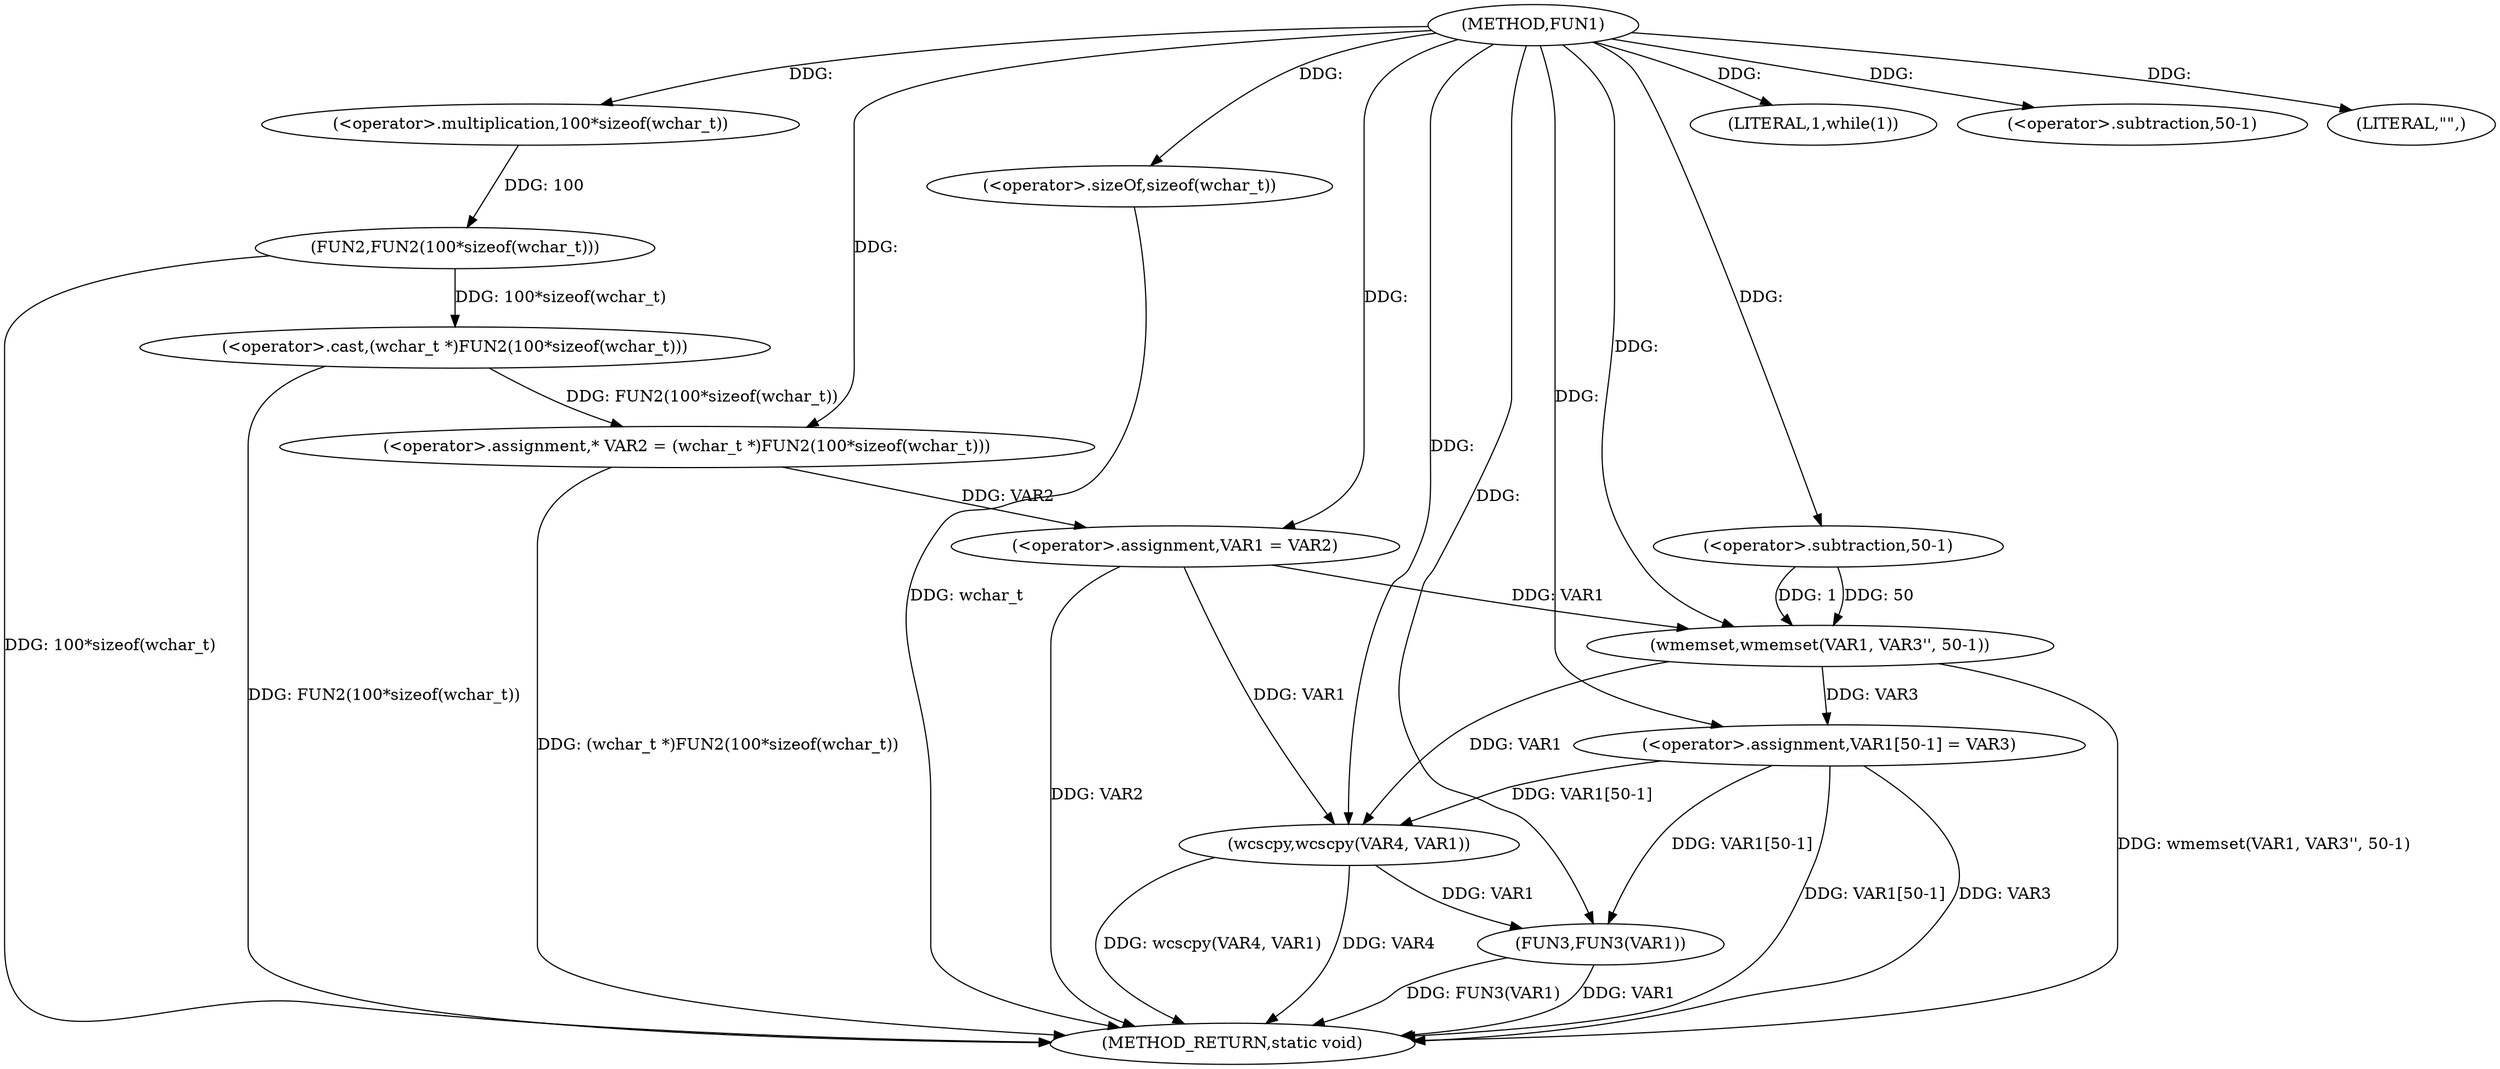 digraph FUN1 {  
"1000100" [label = "(METHOD,FUN1)" ]
"1000140" [label = "(METHOD_RETURN,static void)" ]
"1000104" [label = "(<operator>.assignment,* VAR2 = (wchar_t *)FUN2(100*sizeof(wchar_t)))" ]
"1000106" [label = "(<operator>.cast,(wchar_t *)FUN2(100*sizeof(wchar_t)))" ]
"1000108" [label = "(FUN2,FUN2(100*sizeof(wchar_t)))" ]
"1000109" [label = "(<operator>.multiplication,100*sizeof(wchar_t))" ]
"1000111" [label = "(<operator>.sizeOf,sizeof(wchar_t))" ]
"1000113" [label = "(<operator>.assignment,VAR1 = VAR2)" ]
"1000117" [label = "(LITERAL,1,while(1))" ]
"1000119" [label = "(wmemset,wmemset(VAR1, VAR3'', 50-1))" ]
"1000122" [label = "(<operator>.subtraction,50-1)" ]
"1000125" [label = "(<operator>.assignment,VAR1[50-1] = VAR3)" ]
"1000128" [label = "(<operator>.subtraction,50-1)" ]
"1000134" [label = "(LITERAL,\"\",)" ]
"1000135" [label = "(wcscpy,wcscpy(VAR4, VAR1))" ]
"1000138" [label = "(FUN3,FUN3(VAR1))" ]
  "1000125" -> "1000140"  [ label = "DDG: VAR1[50-1]"] 
  "1000106" -> "1000140"  [ label = "DDG: FUN2(100*sizeof(wchar_t))"] 
  "1000138" -> "1000140"  [ label = "DDG: VAR1"] 
  "1000113" -> "1000140"  [ label = "DDG: VAR2"] 
  "1000111" -> "1000140"  [ label = "DDG: wchar_t"] 
  "1000135" -> "1000140"  [ label = "DDG: VAR4"] 
  "1000119" -> "1000140"  [ label = "DDG: wmemset(VAR1, VAR3'', 50-1)"] 
  "1000125" -> "1000140"  [ label = "DDG: VAR3"] 
  "1000135" -> "1000140"  [ label = "DDG: wcscpy(VAR4, VAR1)"] 
  "1000138" -> "1000140"  [ label = "DDG: FUN3(VAR1)"] 
  "1000104" -> "1000140"  [ label = "DDG: (wchar_t *)FUN2(100*sizeof(wchar_t))"] 
  "1000108" -> "1000140"  [ label = "DDG: 100*sizeof(wchar_t)"] 
  "1000106" -> "1000104"  [ label = "DDG: FUN2(100*sizeof(wchar_t))"] 
  "1000100" -> "1000104"  [ label = "DDG: "] 
  "1000108" -> "1000106"  [ label = "DDG: 100*sizeof(wchar_t)"] 
  "1000109" -> "1000108"  [ label = "DDG: 100"] 
  "1000100" -> "1000109"  [ label = "DDG: "] 
  "1000100" -> "1000111"  [ label = "DDG: "] 
  "1000104" -> "1000113"  [ label = "DDG: VAR2"] 
  "1000100" -> "1000113"  [ label = "DDG: "] 
  "1000100" -> "1000117"  [ label = "DDG: "] 
  "1000113" -> "1000119"  [ label = "DDG: VAR1"] 
  "1000100" -> "1000119"  [ label = "DDG: "] 
  "1000122" -> "1000119"  [ label = "DDG: 50"] 
  "1000122" -> "1000119"  [ label = "DDG: 1"] 
  "1000100" -> "1000122"  [ label = "DDG: "] 
  "1000119" -> "1000125"  [ label = "DDG: VAR3"] 
  "1000100" -> "1000125"  [ label = "DDG: "] 
  "1000100" -> "1000128"  [ label = "DDG: "] 
  "1000100" -> "1000134"  [ label = "DDG: "] 
  "1000100" -> "1000135"  [ label = "DDG: "] 
  "1000125" -> "1000135"  [ label = "DDG: VAR1[50-1]"] 
  "1000113" -> "1000135"  [ label = "DDG: VAR1"] 
  "1000119" -> "1000135"  [ label = "DDG: VAR1"] 
  "1000125" -> "1000138"  [ label = "DDG: VAR1[50-1]"] 
  "1000135" -> "1000138"  [ label = "DDG: VAR1"] 
  "1000100" -> "1000138"  [ label = "DDG: "] 
}
